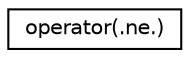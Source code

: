 digraph "Graphical Class Hierarchy"
{
 // INTERACTIVE_SVG=YES
 // LATEX_PDF_SIZE
  edge [fontname="Helvetica",fontsize="10",labelfontname="Helvetica",labelfontsize="10"];
  node [fontname="Helvetica",fontsize="10",shape=record];
  rankdir="LR";
  Node0 [label="operator(.ne.)",height=0.2,width=0.4,color="black", fillcolor="white", style="filled",URL="$interfacempp__domains__mod_1_1operator_07_8ne_8_08.html",tooltip=" "];
}
